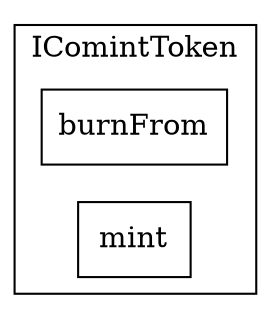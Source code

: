 strict digraph {
rankdir="LR"
node [shape=box]
subgraph cluster_16_IComintToken {
label = "IComintToken"
"16_burnFrom" [label="burnFrom"]
"16_mint" [label="mint"]
}subgraph cluster_solidity {
label = "[Solidity]"
}
}